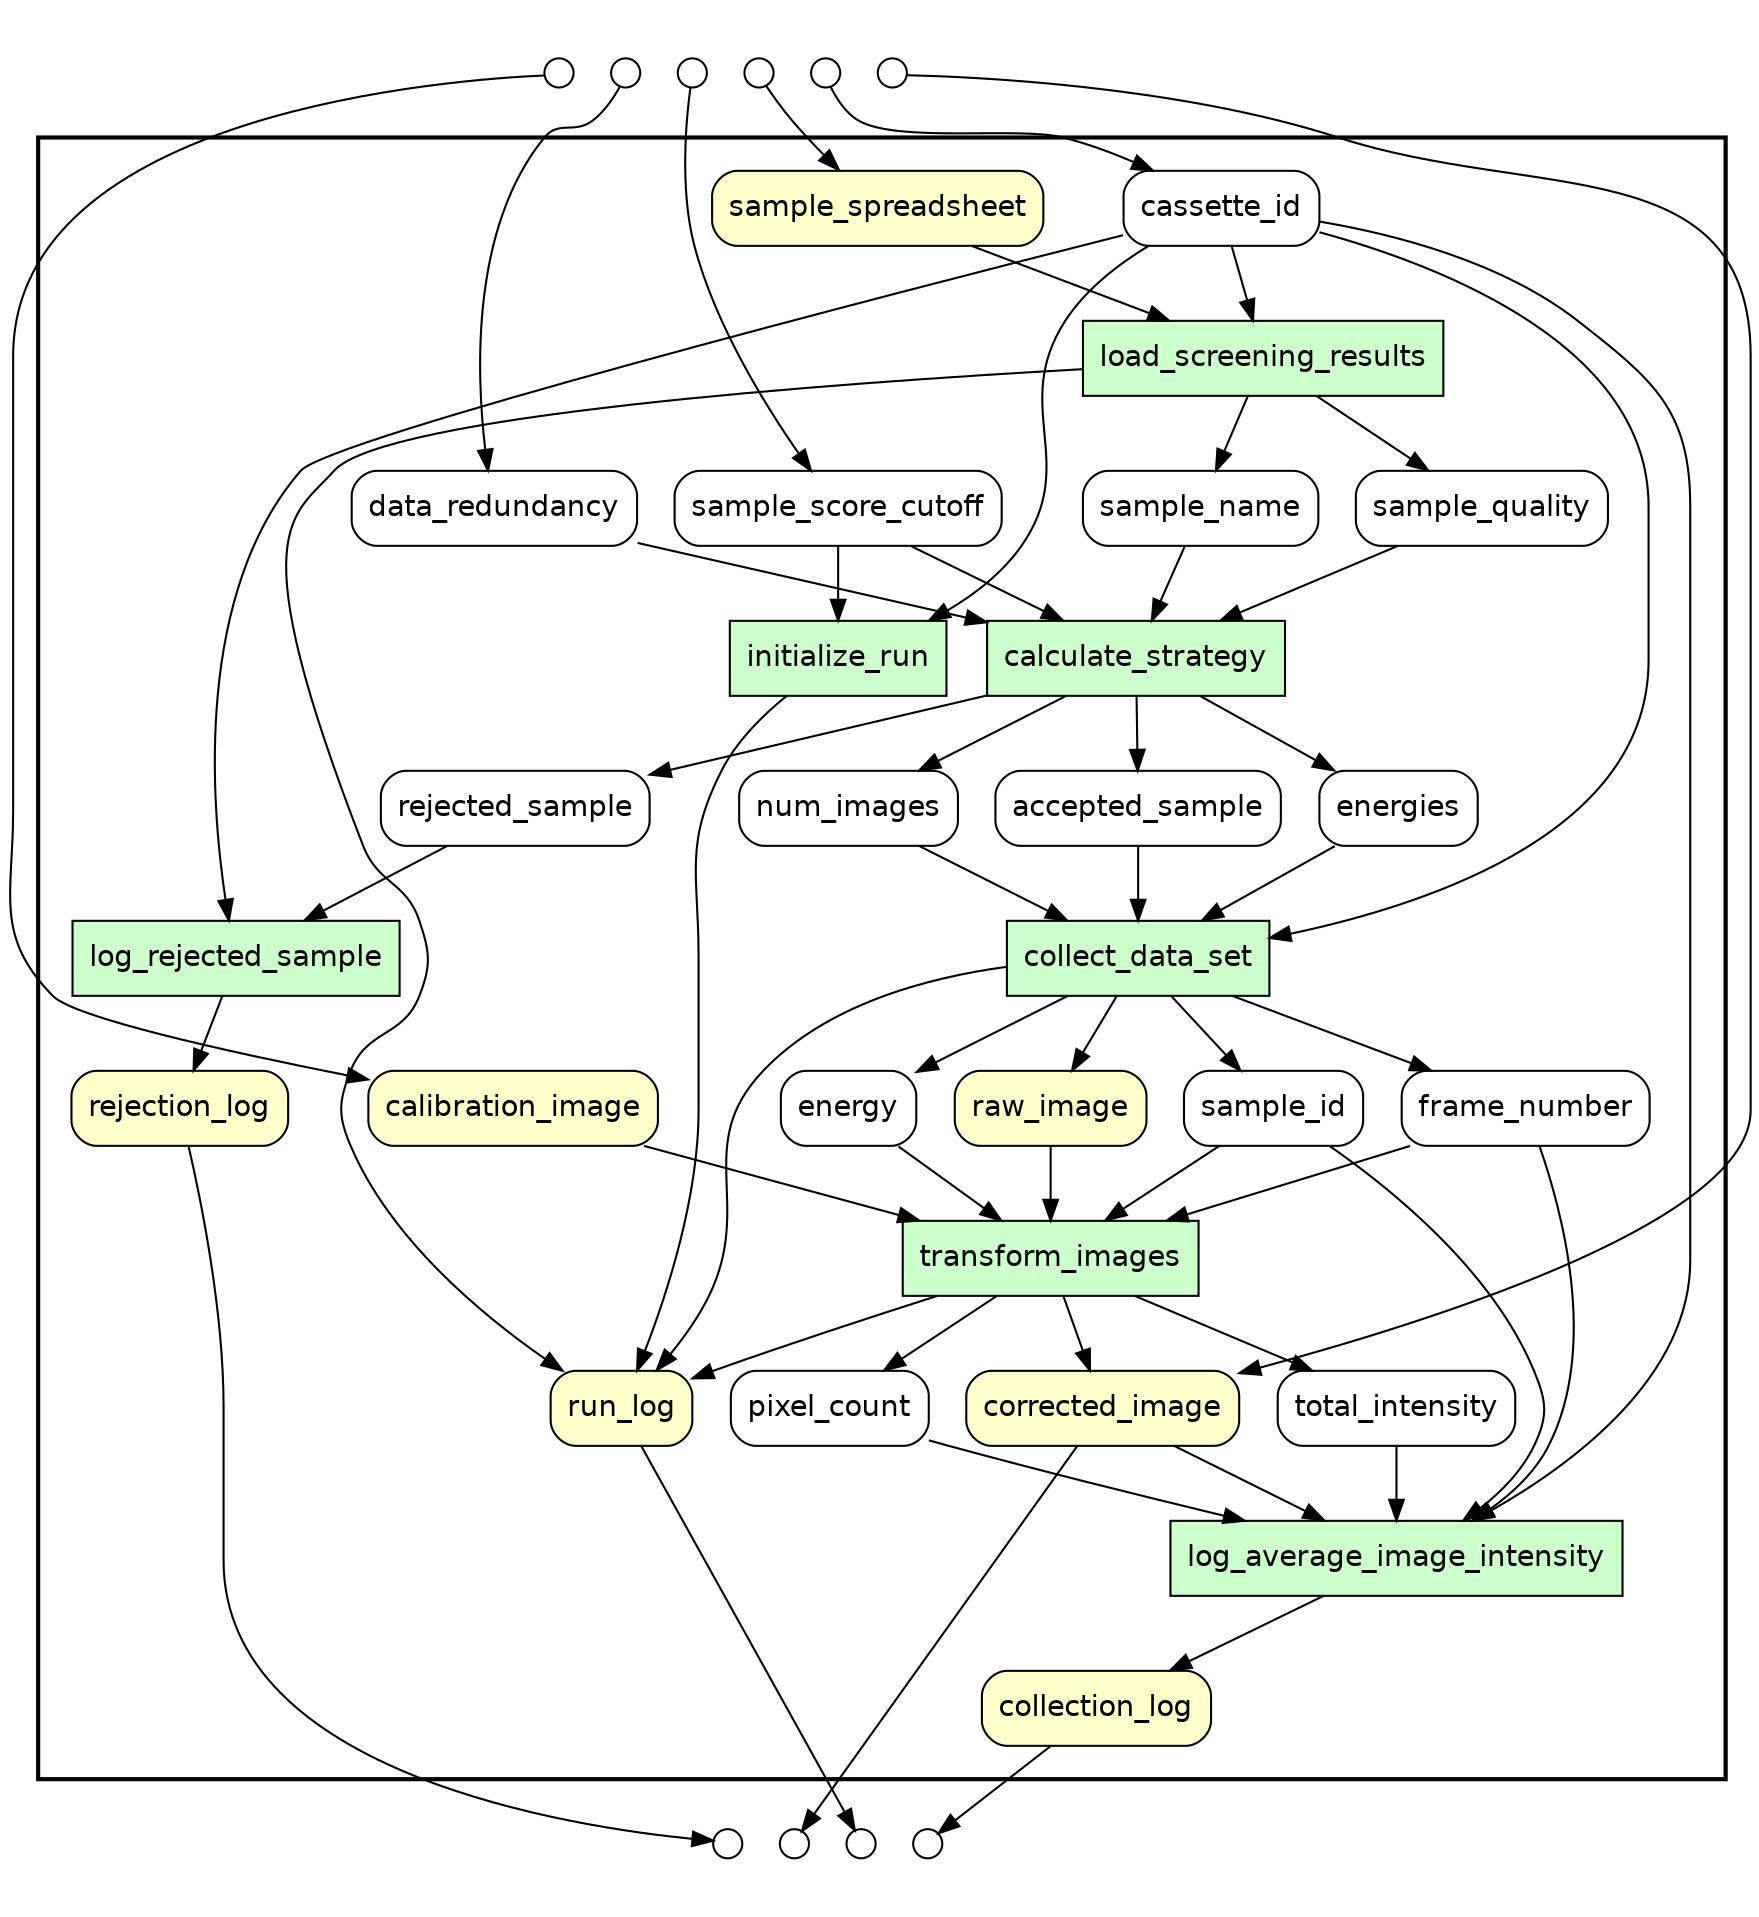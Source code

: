 digraph simulate_data_collection {

/* Start of box around nodes in workflow */
subgraph cluster_workflow_box_outer { label=""; color=black; penwidth=2
subgraph cluster_workflow_box_inner { label=""; penwidth=0

/* Style for nodes representing program blocks in workflow */
node[shape=box style=filled fillcolor="#CCFFCC" peripheries=1 fontname=Helvetica]

/* Nodes representing program blocks in workflow */
calculate_strategy
collect_data_set
initialize_run
load_screening_results
log_average_image_intensity
log_rejected_sample
transform_images

/* Style for nodes representing data blocks in workflow */
node[shape=box style="rounded,filled" fillcolor="#FFFFCC" peripheries=1 fontname=Helvetica]

/* Nodes representing data blocks in workflow */
accepted_sample [label=accepted_sample fillcolor="#FFFFFF"]
calibration_image
cassette_id [label=cassette_id fillcolor="#FFFFFF"]
collection_log
corrected_image
data_redundancy [label=data_redundancy fillcolor="#FFFFFF"]
energies [label=energies fillcolor="#FFFFFF"]
energy [label=energy fillcolor="#FFFFFF"]
frame_number [label=frame_number fillcolor="#FFFFFF"]
num_images [label=num_images fillcolor="#FFFFFF"]
pixel_count [label=pixel_count fillcolor="#FFFFFF"]
raw_image
rejected_sample [label=rejected_sample fillcolor="#FFFFFF"]
rejection_log
run_log
sample_id [label=sample_id fillcolor="#FFFFFF"]
sample_name [label=sample_name fillcolor="#FFFFFF"]
sample_quality [label=sample_quality fillcolor="#FFFFFF"]
sample_score_cutoff [label=sample_score_cutoff fillcolor="#FFFFFF"]
sample_spreadsheet
total_intensity [label=total_intensity fillcolor="#FFFFFF"]

/* Edges representing flow of data into and out of code blocks */
accepted_sample -> collect_data_set
calibration_image -> transform_images
cassette_id -> initialize_run
cassette_id -> load_screening_results
cassette_id -> log_rejected_sample
cassette_id -> collect_data_set
cassette_id -> log_average_image_intensity
corrected_image -> log_average_image_intensity
data_redundancy -> calculate_strategy
energies -> collect_data_set
energy -> transform_images
frame_number -> transform_images
frame_number -> log_average_image_intensity
num_images -> collect_data_set
pixel_count -> log_average_image_intensity
raw_image -> transform_images
rejected_sample -> log_rejected_sample
sample_id -> transform_images
sample_id -> log_average_image_intensity
sample_name -> calculate_strategy
sample_quality -> calculate_strategy
sample_score_cutoff -> initialize_run
sample_score_cutoff -> calculate_strategy
sample_spreadsheet -> load_screening_results
total_intensity -> log_average_image_intensity
calculate_strategy -> accepted_sample
log_average_image_intensity -> collection_log
transform_images -> corrected_image
calculate_strategy -> energies
collect_data_set -> energy
collect_data_set -> frame_number
calculate_strategy -> num_images
transform_images -> pixel_count
collect_data_set -> raw_image
calculate_strategy -> rejected_sample
log_rejected_sample -> rejection_log
initialize_run -> run_log
load_screening_results -> run_log
collect_data_set -> run_log
transform_images -> run_log
collect_data_set -> sample_id
load_screening_results -> sample_name
load_screening_results -> sample_quality
transform_images -> total_intensity

/* End of box around nodes in workflow */
}}

/* Start of hidden box around workflow inputs */
subgraph cluster_workflow_inputs_box_outer { label=""; penwidth=0
subgraph cluster_workflow_inputs_box_inner { label=""; penwidth=0

/* Style for nodes representing workflow ports */
node[shape=circle style="rounded,filled" fillcolor="#FFFFFF" peripheries=1 fontname=Helvetica width=0.2]

/* Nodes representing workflow input ports */
"workflow input calibration_image" [label=""]
"workflow input cassette_id" [label=""]
"workflow input corrected_image" [label=""]
"workflow input data_redundancy" [label=""]
"workflow input sample_score_cutoff" [label=""]
"workflow input sample_spreadsheet" [label=""]

/* End of hidden box around workflow inputs */
}}

/* Start of hidden box around workflow outputs */
subgraph cluster_workflow_outputs_box_outer { label=""; penwidth=0
subgraph cluster_workflow_outputs_box_inner { label=""; penwidth=0

/* Style for nodes representing workflow ports */
node[shape=circle style="rounded,filled" fillcolor="#FFFFFF" peripheries=1 fontname=Helvetica width=0.2]

/* Nodes representing workflow output ports */
"workflow output collection_log" [label=""]
"workflow output corrected_image" [label=""]
"workflow output rejection_log" [label=""]
"workflow output run_log" [label=""]

/* End of hidden box around workflow outputs */
}}

/* Edges representing flow of workflow input data */
"workflow input calibration_image" -> calibration_image
"workflow input cassette_id" -> cassette_id
"workflow input corrected_image" -> corrected_image
"workflow input data_redundancy" -> data_redundancy
"workflow input sample_score_cutoff" -> sample_score_cutoff
"workflow input sample_spreadsheet" -> sample_spreadsheet

/* Edges representing flow of workflow output data */
collection_log -> "workflow output collection_log"
corrected_image -> "workflow output corrected_image"
rejection_log -> "workflow output rejection_log"
run_log -> "workflow output run_log"
}
